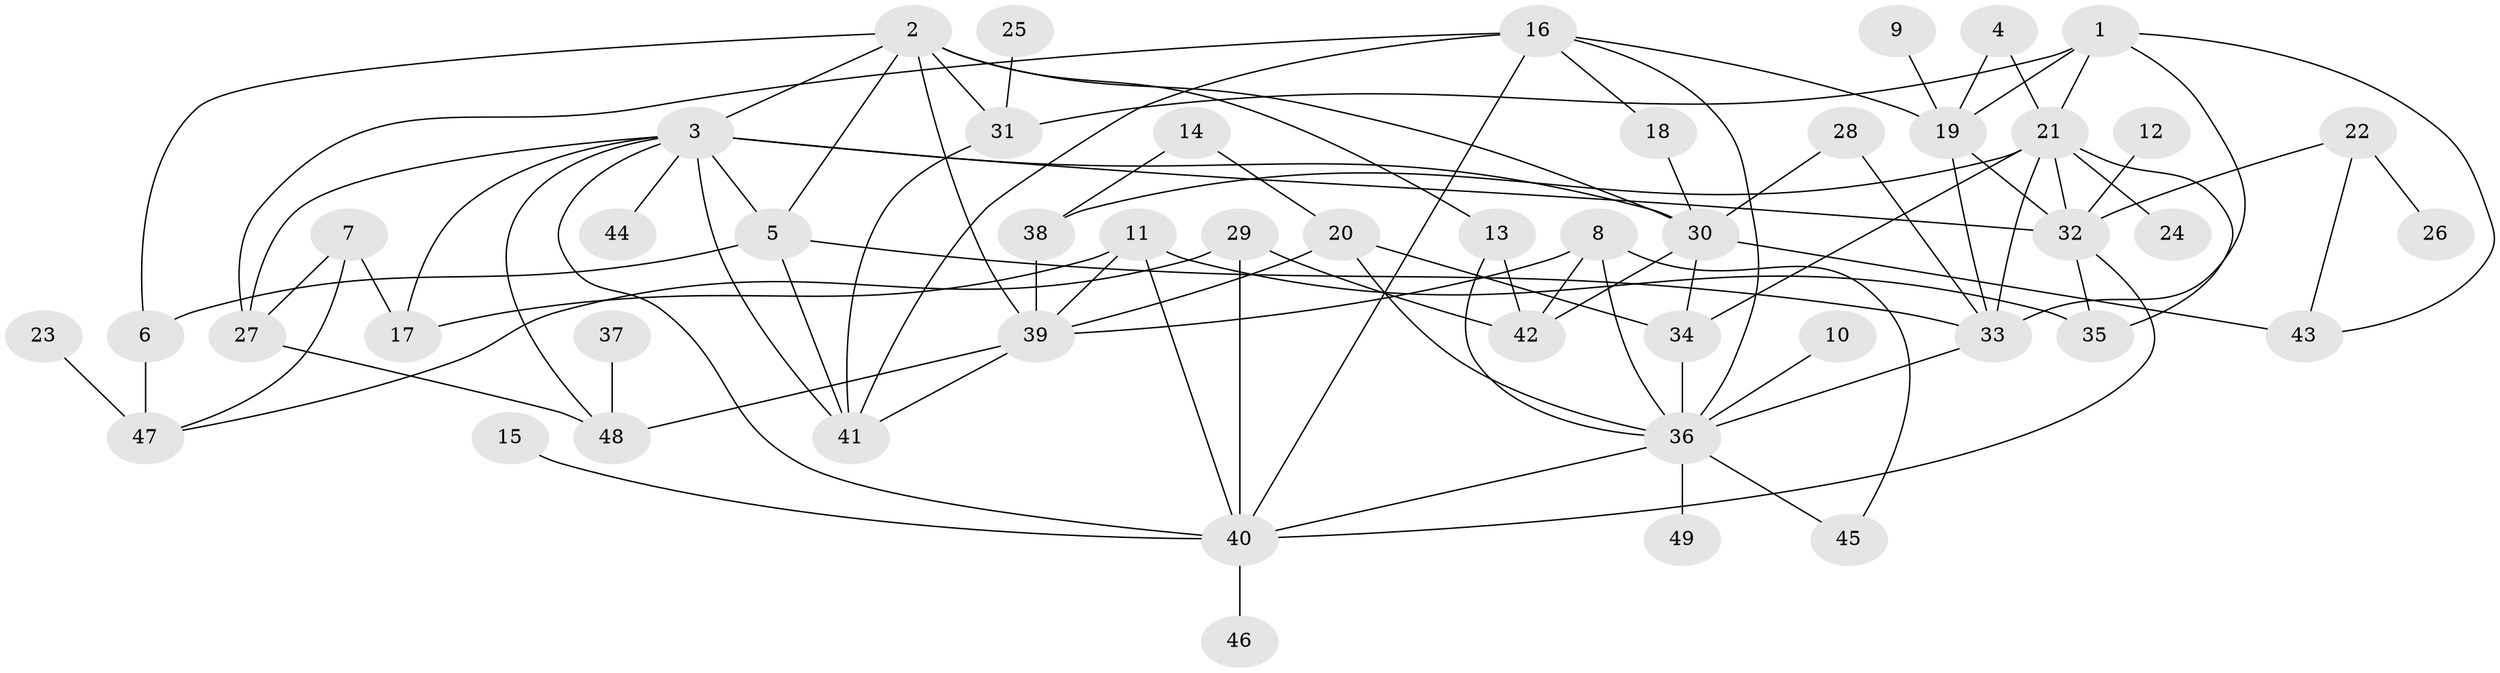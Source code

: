 // original degree distribution, {6: 0.030927835051546393, 5: 0.08247422680412371, 7: 0.020618556701030927, 4: 0.18556701030927836, 3: 0.23711340206185566, 8: 0.010309278350515464, 2: 0.21649484536082475, 1: 0.21649484536082475}
// Generated by graph-tools (version 1.1) at 2025/25/03/09/25 03:25:25]
// undirected, 49 vertices, 91 edges
graph export_dot {
graph [start="1"]
  node [color=gray90,style=filled];
  1;
  2;
  3;
  4;
  5;
  6;
  7;
  8;
  9;
  10;
  11;
  12;
  13;
  14;
  15;
  16;
  17;
  18;
  19;
  20;
  21;
  22;
  23;
  24;
  25;
  26;
  27;
  28;
  29;
  30;
  31;
  32;
  33;
  34;
  35;
  36;
  37;
  38;
  39;
  40;
  41;
  42;
  43;
  44;
  45;
  46;
  47;
  48;
  49;
  1 -- 19 [weight=1.0];
  1 -- 21 [weight=1.0];
  1 -- 31 [weight=1.0];
  1 -- 33 [weight=1.0];
  1 -- 43 [weight=1.0];
  2 -- 3 [weight=1.0];
  2 -- 5 [weight=1.0];
  2 -- 6 [weight=1.0];
  2 -- 13 [weight=1.0];
  2 -- 30 [weight=1.0];
  2 -- 31 [weight=1.0];
  2 -- 39 [weight=1.0];
  3 -- 5 [weight=1.0];
  3 -- 17 [weight=1.0];
  3 -- 27 [weight=1.0];
  3 -- 30 [weight=1.0];
  3 -- 32 [weight=2.0];
  3 -- 40 [weight=1.0];
  3 -- 41 [weight=1.0];
  3 -- 44 [weight=1.0];
  3 -- 48 [weight=1.0];
  4 -- 19 [weight=1.0];
  4 -- 21 [weight=1.0];
  5 -- 6 [weight=1.0];
  5 -- 33 [weight=1.0];
  5 -- 41 [weight=1.0];
  6 -- 47 [weight=1.0];
  7 -- 17 [weight=1.0];
  7 -- 27 [weight=1.0];
  7 -- 47 [weight=1.0];
  8 -- 36 [weight=1.0];
  8 -- 39 [weight=1.0];
  8 -- 42 [weight=1.0];
  8 -- 45 [weight=1.0];
  9 -- 19 [weight=1.0];
  10 -- 36 [weight=1.0];
  11 -- 17 [weight=1.0];
  11 -- 35 [weight=1.0];
  11 -- 39 [weight=1.0];
  11 -- 40 [weight=1.0];
  12 -- 32 [weight=1.0];
  13 -- 36 [weight=1.0];
  13 -- 42 [weight=1.0];
  14 -- 20 [weight=1.0];
  14 -- 38 [weight=1.0];
  15 -- 40 [weight=1.0];
  16 -- 18 [weight=1.0];
  16 -- 19 [weight=1.0];
  16 -- 27 [weight=1.0];
  16 -- 36 [weight=1.0];
  16 -- 40 [weight=1.0];
  16 -- 41 [weight=1.0];
  18 -- 30 [weight=1.0];
  19 -- 32 [weight=1.0];
  19 -- 33 [weight=1.0];
  20 -- 34 [weight=1.0];
  20 -- 36 [weight=1.0];
  20 -- 39 [weight=1.0];
  21 -- 24 [weight=1.0];
  21 -- 32 [weight=1.0];
  21 -- 33 [weight=1.0];
  21 -- 34 [weight=1.0];
  21 -- 35 [weight=1.0];
  21 -- 38 [weight=1.0];
  22 -- 26 [weight=1.0];
  22 -- 32 [weight=1.0];
  22 -- 43 [weight=1.0];
  23 -- 47 [weight=2.0];
  25 -- 31 [weight=1.0];
  27 -- 48 [weight=1.0];
  28 -- 30 [weight=1.0];
  28 -- 33 [weight=1.0];
  29 -- 40 [weight=1.0];
  29 -- 42 [weight=1.0];
  29 -- 47 [weight=1.0];
  30 -- 34 [weight=1.0];
  30 -- 42 [weight=1.0];
  30 -- 43 [weight=2.0];
  31 -- 41 [weight=1.0];
  32 -- 35 [weight=1.0];
  32 -- 40 [weight=1.0];
  33 -- 36 [weight=1.0];
  34 -- 36 [weight=1.0];
  36 -- 40 [weight=1.0];
  36 -- 45 [weight=1.0];
  36 -- 49 [weight=1.0];
  37 -- 48 [weight=1.0];
  38 -- 39 [weight=1.0];
  39 -- 41 [weight=1.0];
  39 -- 48 [weight=1.0];
  40 -- 46 [weight=1.0];
}
